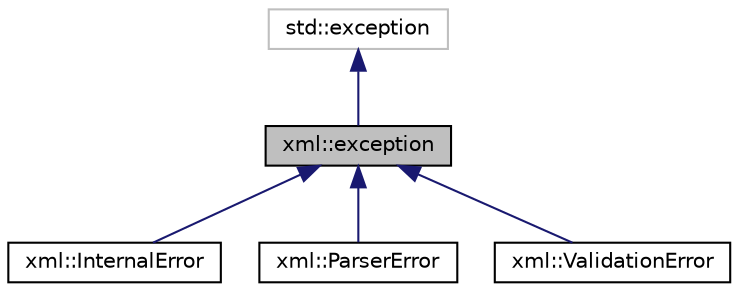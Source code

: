 digraph "xml::exception"
{
  edge [fontname="Helvetica",fontsize="10",labelfontname="Helvetica",labelfontsize="10"];
  node [fontname="Helvetica",fontsize="10",shape=record];
  Node1 [label="xml::exception",height=0.2,width=0.4,color="black", fillcolor="grey75", style="filled" fontcolor="black"];
  Node2 -> Node1 [dir="back",color="midnightblue",fontsize="10",style="solid",fontname="Helvetica"];
  Node2 [label="std::exception",height=0.2,width=0.4,color="grey75", fillcolor="white", style="filled"];
  Node1 -> Node3 [dir="back",color="midnightblue",fontsize="10",style="solid",fontname="Helvetica"];
  Node3 [label="xml::InternalError",height=0.2,width=0.4,color="black", fillcolor="white", style="filled",URL="$classxml_1_1_internal_error.xhtml"];
  Node1 -> Node4 [dir="back",color="midnightblue",fontsize="10",style="solid",fontname="Helvetica"];
  Node4 [label="xml::ParserError",height=0.2,width=0.4,color="black", fillcolor="white", style="filled",URL="$classxml_1_1_parser_error.xhtml"];
  Node1 -> Node5 [dir="back",color="midnightblue",fontsize="10",style="solid",fontname="Helvetica"];
  Node5 [label="xml::ValidationError",height=0.2,width=0.4,color="black", fillcolor="white", style="filled",URL="$classxml_1_1_validation_error.xhtml"];
}
